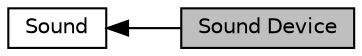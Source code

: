 digraph "Sound Device"
{
  edge [fontname="Helvetica",fontsize="10",labelfontname="Helvetica",labelfontsize="10"];
  node [fontname="Helvetica",fontsize="10",shape=box];
  rankdir=LR;
  Node1 [label="Sound Device",height=0.2,width=0.4,color="black", fillcolor="grey75", style="filled", fontcolor="black",tooltip="MAX9856 Audio Codec Control."];
  Node2 [label="Sound",height=0.2,width=0.4,color="black", fillcolor="white", style="filled",URL="$de/d5f/group__R__SW__PKG__93__SOUND__API.html",tooltip="Sound module responsible for setting up the Audio Codec."];
  Node2->Node1 [shape=plaintext, dir="back", style="solid"];
}
